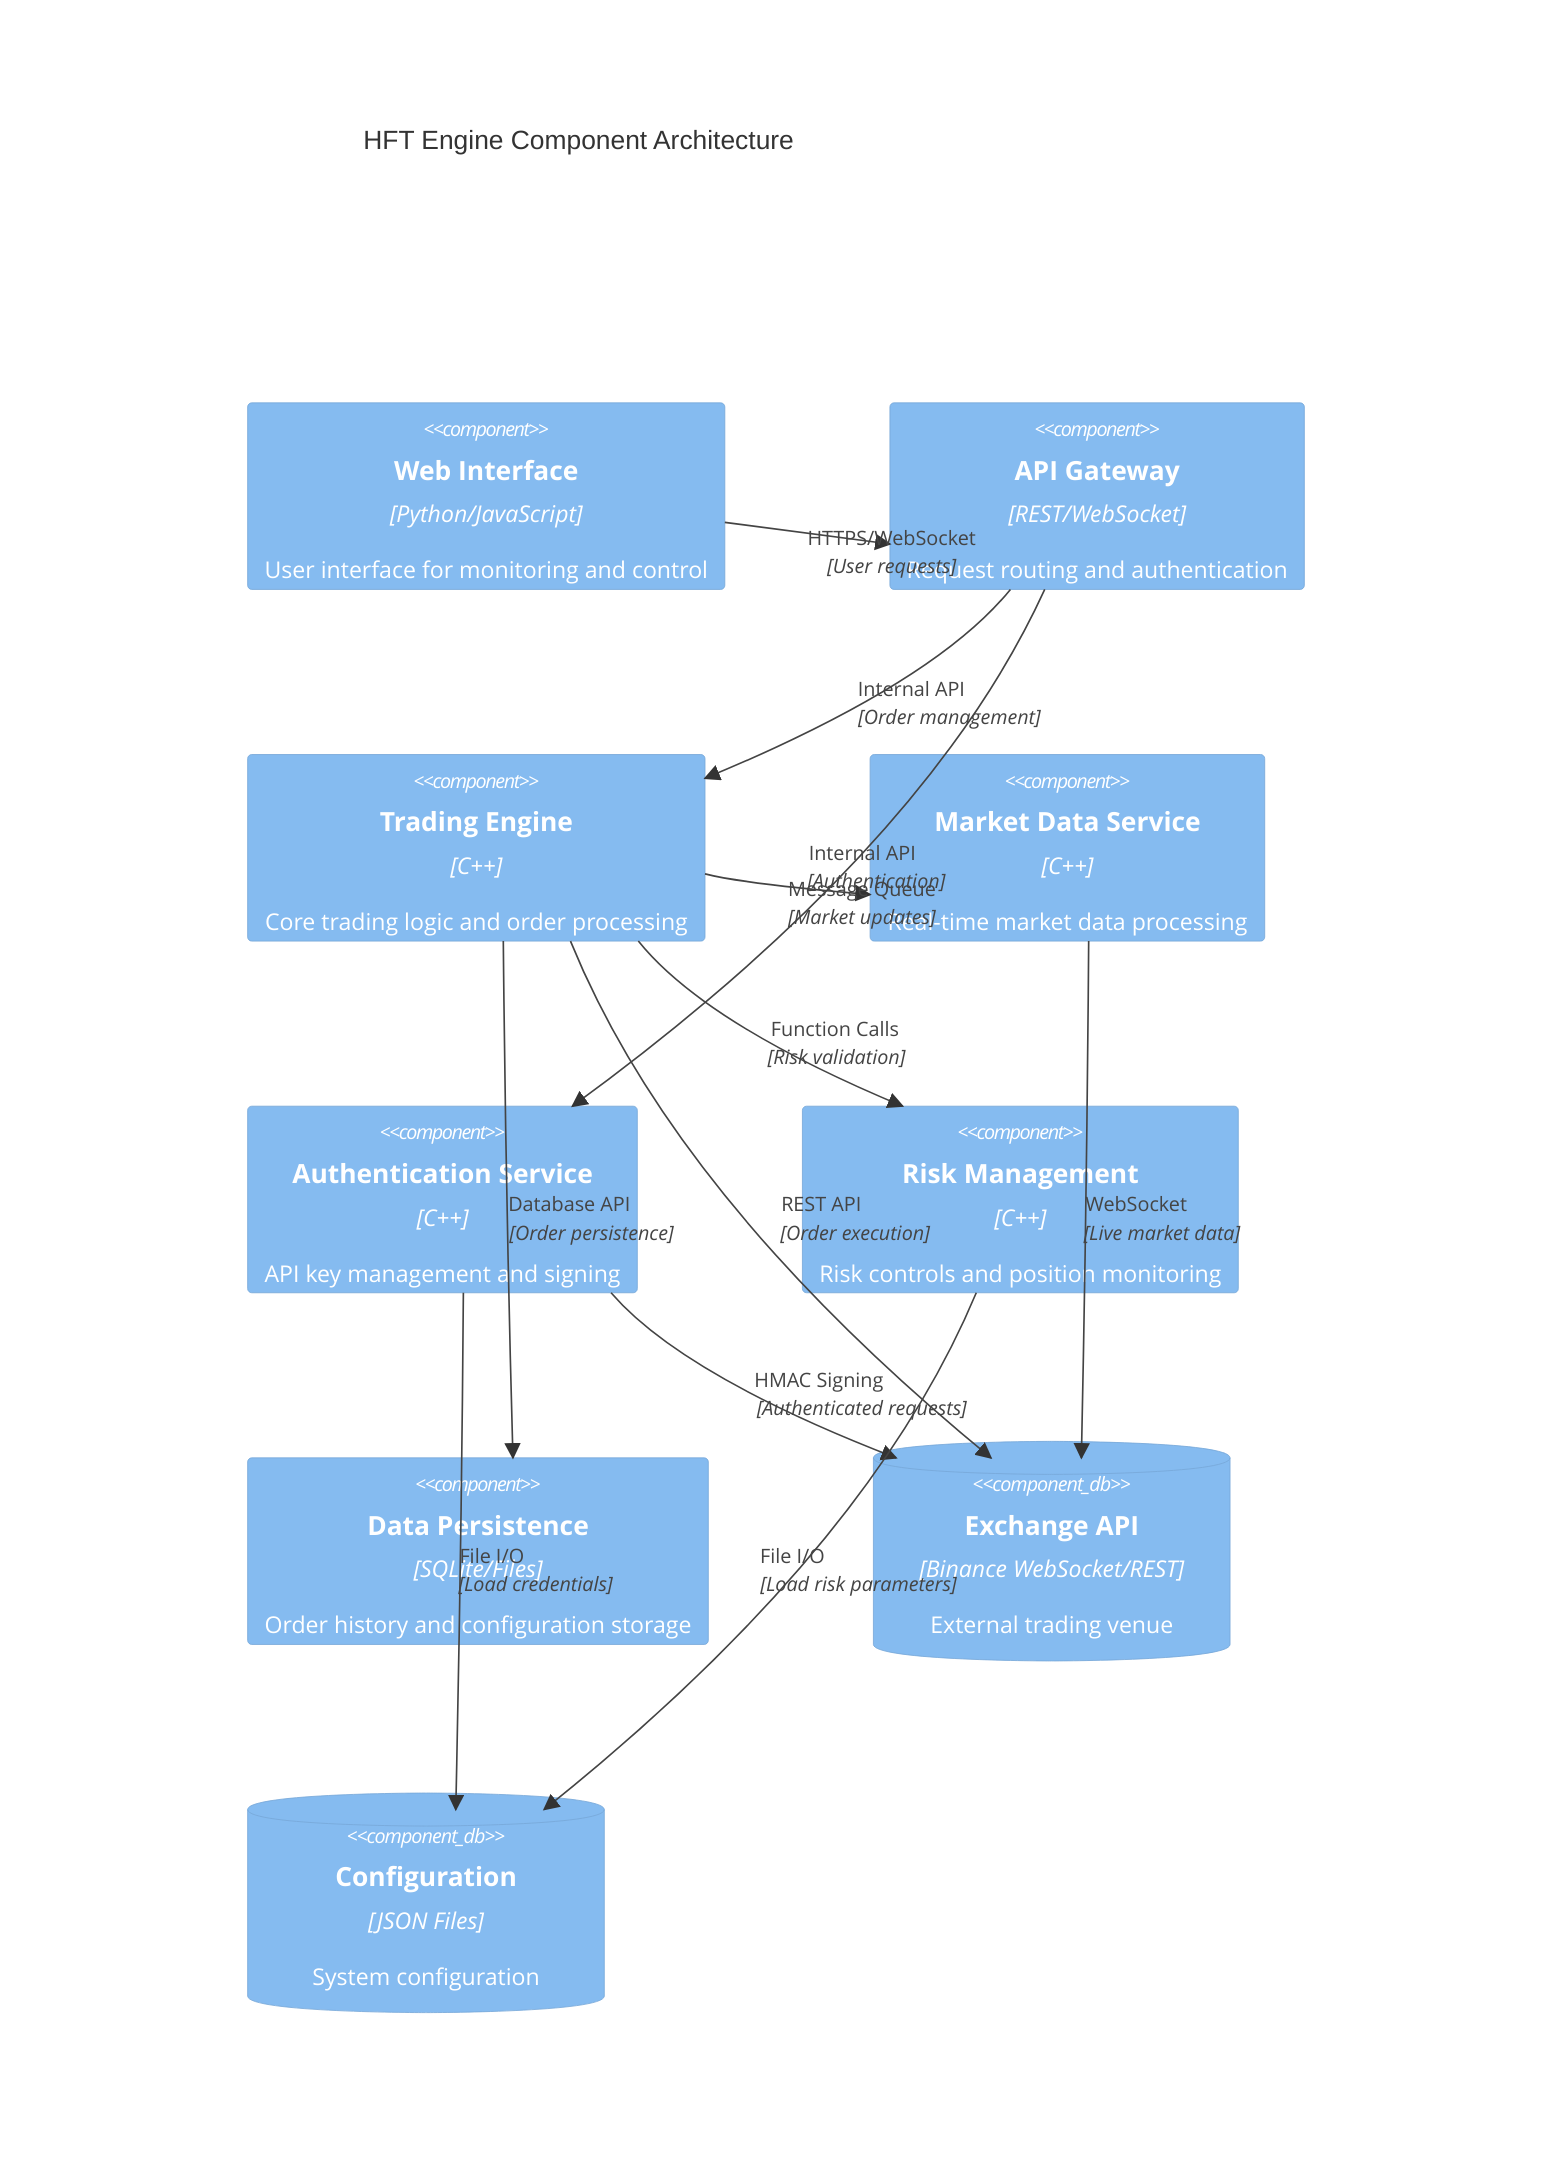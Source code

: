 C4Component
    title HFT Engine Component Architecture

    Component(web_ui, "Web Interface", "Python/JavaScript", "User interface for monitoring and control")
    Component(api_gateway, "API Gateway", "REST/WebSocket", "Request routing and authentication")
    Component(trading_engine, "Trading Engine", "C++", "Core trading logic and order processing")
    Component(market_data, "Market Data Service", "C++", "Real-time market data processing")
    Component(auth_service, "Authentication Service", "C++", "API key management and signing")
    Component(risk_manager, "Risk Management", "C++", "Risk controls and position monitoring")
    Component(persistence, "Data Persistence", "SQLite/Files", "Order history and configuration storage")

    ComponentDb(exchange_api, "Exchange API", "Binance WebSocket/REST", "External trading venue")
    ComponentDb(config_store, "Configuration", "JSON Files", "System configuration")

    Rel(web_ui, api_gateway, "HTTPS/WebSocket", "User requests")
    Rel(api_gateway, trading_engine, "Internal API", "Order management")
    Rel(api_gateway, auth_service, "Internal API", "Authentication")

    Rel(trading_engine, market_data, "Message Queue", "Market updates")
    Rel(trading_engine, risk_manager, "Function Calls", "Risk validation")
    Rel(trading_engine, persistence, "Database API", "Order persistence")

    Rel(market_data, exchange_api, "WebSocket", "Live market data")
    Rel(trading_engine, exchange_api, "REST API", "Order execution")
    Rel(auth_service, exchange_api, "HMAC Signing", "Authenticated requests")

    Rel(auth_service, config_store, "File I/O", "Load credentials")
    Rel(risk_manager, config_store, "File I/O", "Load risk parameters")